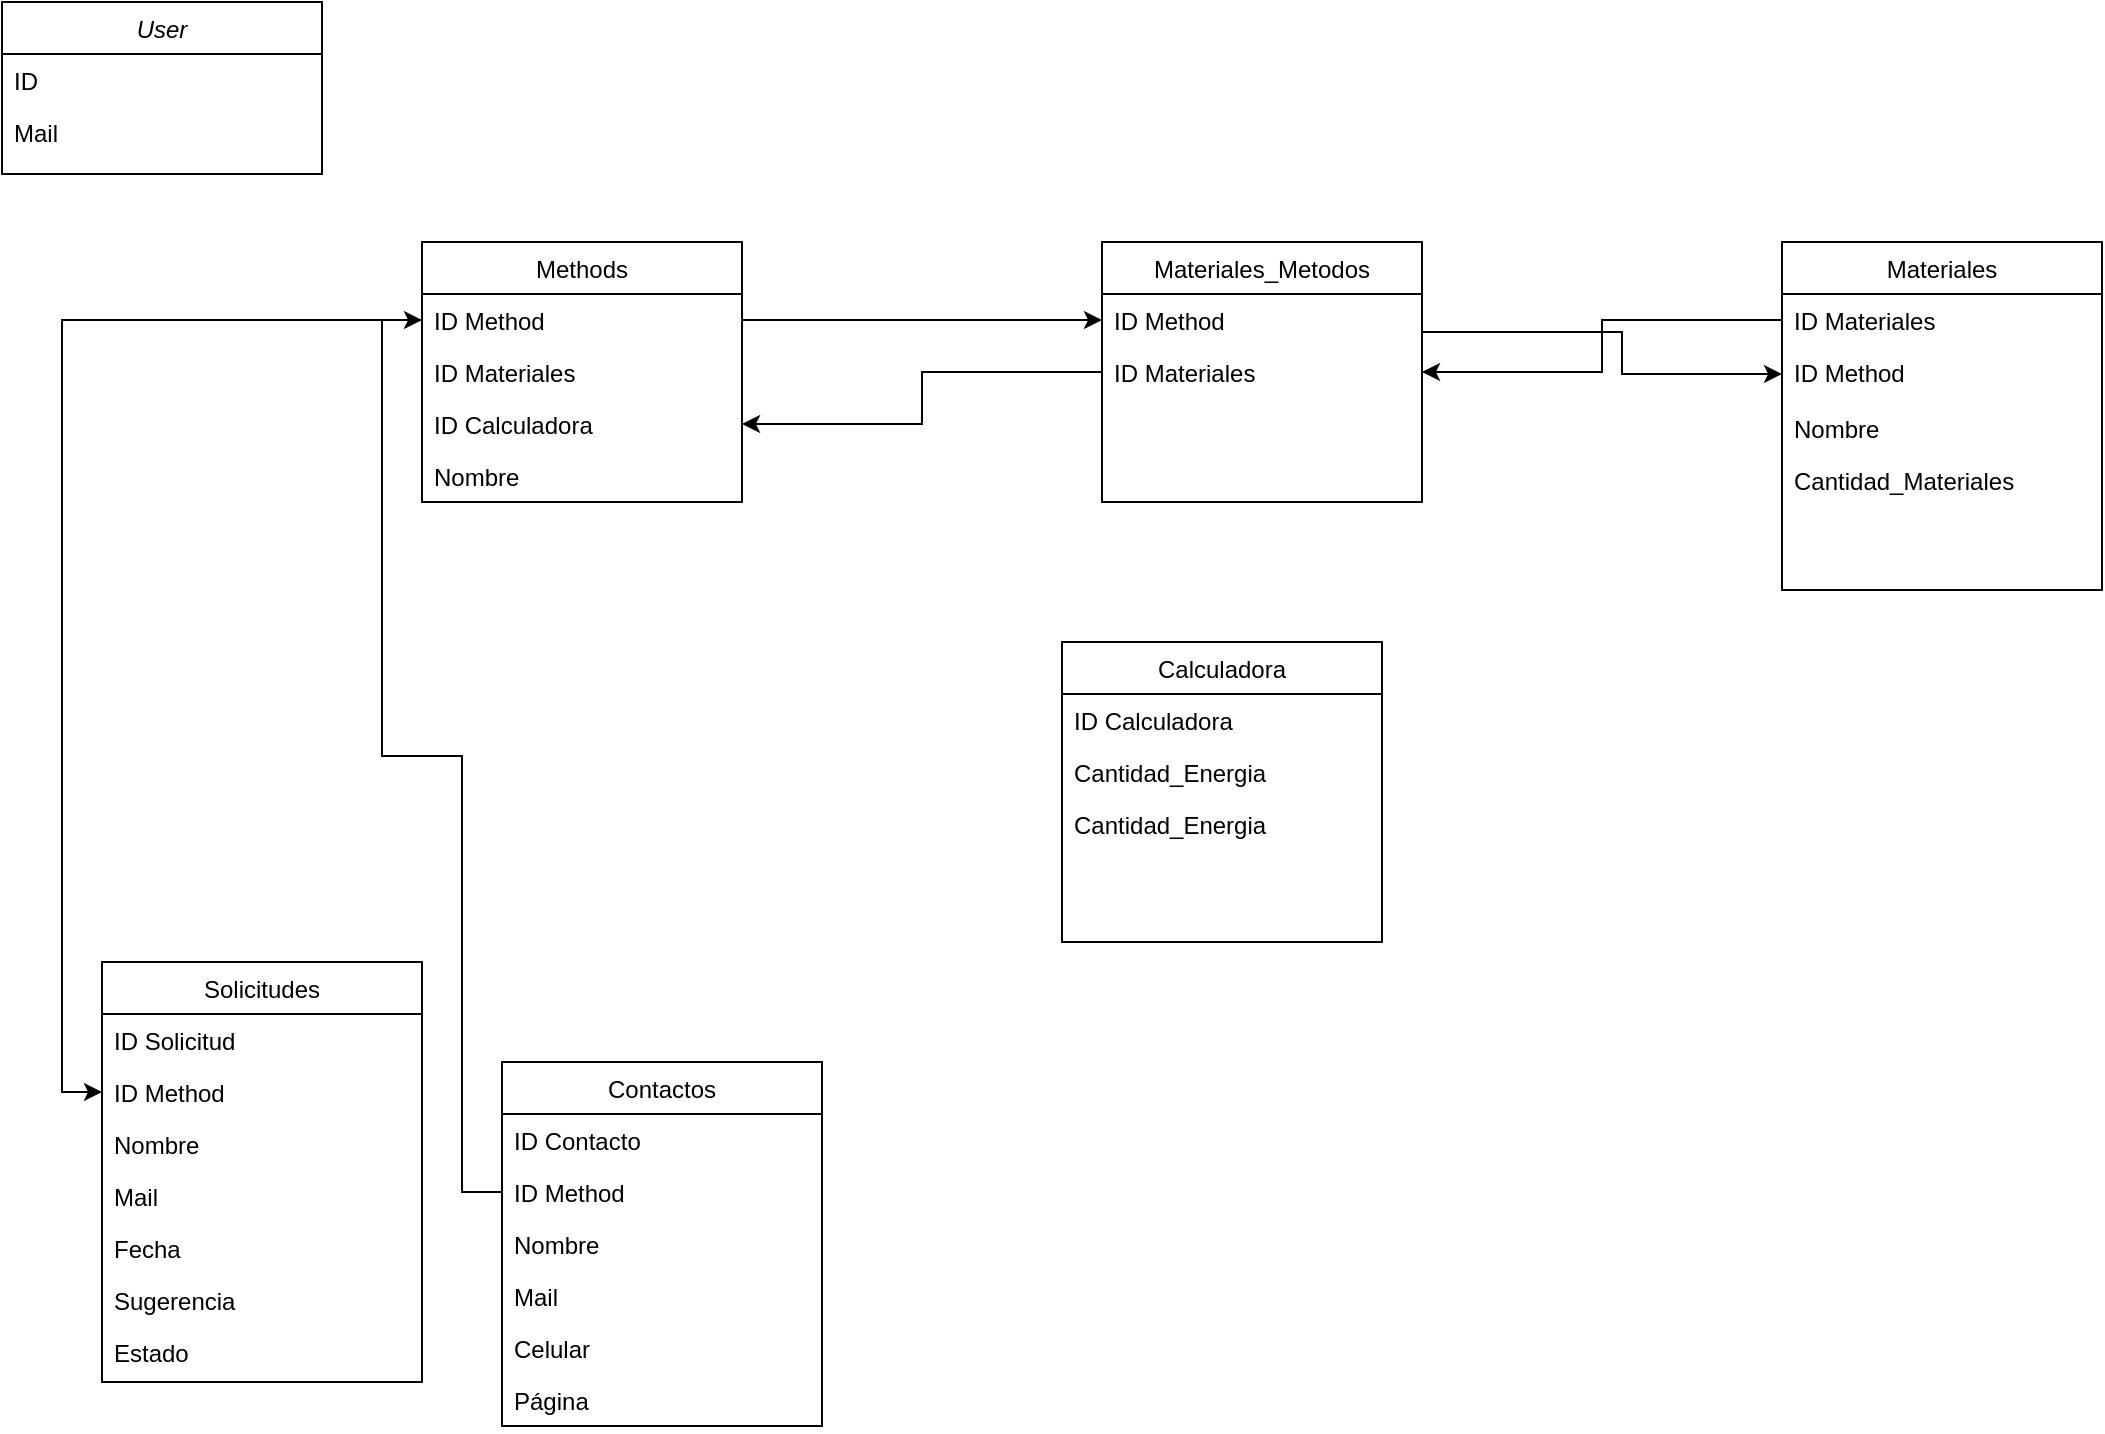 <mxfile>
    <diagram id="C5RBs43oDa-KdzZeNtuy" name="Page-1">
        <mxGraphModel dx="1052" dy="451" grid="1" gridSize="10" guides="1" tooltips="1" connect="1" arrows="1" fold="1" page="1" pageScale="1" pageWidth="827" pageHeight="1169" math="0" shadow="0">
            <root>
                <mxCell id="WIyWlLk6GJQsqaUBKTNV-0"/>
                <mxCell id="WIyWlLk6GJQsqaUBKTNV-1" parent="WIyWlLk6GJQsqaUBKTNV-0"/>
                <mxCell id="zkfFHV4jXpPFQw0GAbJ--0" value="User" style="swimlane;fontStyle=2;align=center;verticalAlign=top;childLayout=stackLayout;horizontal=1;startSize=26;horizontalStack=0;resizeParent=1;resizeLast=0;collapsible=1;marginBottom=0;rounded=0;shadow=0;strokeWidth=1;" parent="WIyWlLk6GJQsqaUBKTNV-1" vertex="1">
                    <mxGeometry x="70" y="40" width="160" height="86" as="geometry">
                        <mxRectangle x="230" y="140" width="160" height="26" as="alternateBounds"/>
                    </mxGeometry>
                </mxCell>
                <mxCell id="zkfFHV4jXpPFQw0GAbJ--1" value="ID" style="text;align=left;verticalAlign=top;spacingLeft=4;spacingRight=4;overflow=hidden;rotatable=0;points=[[0,0.5],[1,0.5]];portConstraint=eastwest;" parent="zkfFHV4jXpPFQw0GAbJ--0" vertex="1">
                    <mxGeometry y="26" width="160" height="26" as="geometry"/>
                </mxCell>
                <mxCell id="zkfFHV4jXpPFQw0GAbJ--2" value="Mail" style="text;align=left;verticalAlign=top;spacingLeft=4;spacingRight=4;overflow=hidden;rotatable=0;points=[[0,0.5],[1,0.5]];portConstraint=eastwest;rounded=0;shadow=0;html=0;" parent="zkfFHV4jXpPFQw0GAbJ--0" vertex="1">
                    <mxGeometry y="52" width="160" height="26" as="geometry"/>
                </mxCell>
                <mxCell id="zkfFHV4jXpPFQw0GAbJ--4" value="" style="line;html=1;strokeWidth=1;align=left;verticalAlign=middle;spacingTop=-1;spacingLeft=3;spacingRight=3;rotatable=0;labelPosition=right;points=[];portConstraint=eastwest;" parent="zkfFHV4jXpPFQw0GAbJ--0" vertex="1">
                    <mxGeometry y="78" width="160" as="geometry"/>
                </mxCell>
                <mxCell id="zkfFHV4jXpPFQw0GAbJ--17" value="Methods" style="swimlane;fontStyle=0;align=center;verticalAlign=top;childLayout=stackLayout;horizontal=1;startSize=26;horizontalStack=0;resizeParent=1;resizeLast=0;collapsible=1;marginBottom=0;rounded=0;shadow=0;strokeWidth=1;" parent="WIyWlLk6GJQsqaUBKTNV-1" vertex="1">
                    <mxGeometry x="280" y="160" width="160" height="130" as="geometry">
                        <mxRectangle x="550" y="140" width="160" height="26" as="alternateBounds"/>
                    </mxGeometry>
                </mxCell>
                <mxCell id="zkfFHV4jXpPFQw0GAbJ--18" value="ID Method" style="text;align=left;verticalAlign=top;spacingLeft=4;spacingRight=4;overflow=hidden;rotatable=0;points=[[0,0.5],[1,0.5]];portConstraint=eastwest;" parent="zkfFHV4jXpPFQw0GAbJ--17" vertex="1">
                    <mxGeometry y="26" width="160" height="26" as="geometry"/>
                </mxCell>
                <mxCell id="0" value="ID Materiales" style="text;align=left;verticalAlign=top;spacingLeft=4;spacingRight=4;overflow=hidden;rotatable=0;points=[[0,0.5],[1,0.5]];portConstraint=eastwest;rounded=0;shadow=0;html=0;" parent="zkfFHV4jXpPFQw0GAbJ--17" vertex="1">
                    <mxGeometry y="52" width="160" height="26" as="geometry"/>
                </mxCell>
                <mxCell id="rjYM9uXnjgcPOWjI6ovy-5" value="ID Calculadora" style="text;align=left;verticalAlign=top;spacingLeft=4;spacingRight=4;overflow=hidden;rotatable=0;points=[[0,0.5],[1,0.5]];portConstraint=eastwest;rounded=0;shadow=0;html=0;" parent="zkfFHV4jXpPFQw0GAbJ--17" vertex="1">
                    <mxGeometry y="78" width="160" height="26" as="geometry"/>
                </mxCell>
                <mxCell id="zkfFHV4jXpPFQw0GAbJ--19" value="Nombre" style="text;align=left;verticalAlign=top;spacingLeft=4;spacingRight=4;overflow=hidden;rotatable=0;points=[[0,0.5],[1,0.5]];portConstraint=eastwest;rounded=0;shadow=0;html=0;" parent="zkfFHV4jXpPFQw0GAbJ--17" vertex="1">
                    <mxGeometry y="104" width="160" height="26" as="geometry"/>
                </mxCell>
                <mxCell id="rjYM9uXnjgcPOWjI6ovy-0" value="Materiales" style="swimlane;fontStyle=0;align=center;verticalAlign=top;childLayout=stackLayout;horizontal=1;startSize=26;horizontalStack=0;resizeParent=1;resizeLast=0;collapsible=1;marginBottom=0;rounded=0;shadow=0;strokeWidth=1;" parent="WIyWlLk6GJQsqaUBKTNV-1" vertex="1">
                    <mxGeometry x="960" y="160" width="160" height="174" as="geometry">
                        <mxRectangle x="550" y="140" width="160" height="26" as="alternateBounds"/>
                    </mxGeometry>
                </mxCell>
                <mxCell id="rjYM9uXnjgcPOWjI6ovy-1" value="ID Materiales" style="text;align=left;verticalAlign=top;spacingLeft=4;spacingRight=4;overflow=hidden;rotatable=0;points=[[0,0.5],[1,0.5]];portConstraint=eastwest;" parent="rjYM9uXnjgcPOWjI6ovy-0" vertex="1">
                    <mxGeometry y="26" width="160" height="26" as="geometry"/>
                </mxCell>
                <mxCell id="rjYM9uXnjgcPOWjI6ovy-4" value="ID Method" style="text;align=left;verticalAlign=top;spacingLeft=4;spacingRight=4;overflow=hidden;rotatable=0;points=[[0,0.5],[1,0.5]];portConstraint=eastwest;rounded=0;shadow=0;html=0;" parent="rjYM9uXnjgcPOWjI6ovy-0" vertex="1">
                    <mxGeometry y="52" width="160" height="28" as="geometry"/>
                </mxCell>
                <mxCell id="rjYM9uXnjgcPOWjI6ovy-2" value="Nombre" style="text;align=left;verticalAlign=top;spacingLeft=4;spacingRight=4;overflow=hidden;rotatable=0;points=[[0,0.5],[1,0.5]];portConstraint=eastwest;rounded=0;shadow=0;html=0;" parent="rjYM9uXnjgcPOWjI6ovy-0" vertex="1">
                    <mxGeometry y="80" width="160" height="26" as="geometry"/>
                </mxCell>
                <mxCell id="rjYM9uXnjgcPOWjI6ovy-3" value="Cantidad_Materiales" style="text;align=left;verticalAlign=top;spacingLeft=4;spacingRight=4;overflow=hidden;rotatable=0;points=[[0,0.5],[1,0.5]];portConstraint=eastwest;rounded=0;shadow=0;html=0;" parent="rjYM9uXnjgcPOWjI6ovy-0" vertex="1">
                    <mxGeometry y="106" width="160" height="32" as="geometry"/>
                </mxCell>
                <mxCell id="rjYM9uXnjgcPOWjI6ovy-8" value="Materiales_Metodos" style="swimlane;fontStyle=0;align=center;verticalAlign=top;childLayout=stackLayout;horizontal=1;startSize=26;horizontalStack=0;resizeParent=1;resizeLast=0;collapsible=1;marginBottom=0;rounded=0;shadow=0;strokeWidth=1;" parent="WIyWlLk6GJQsqaUBKTNV-1" vertex="1">
                    <mxGeometry x="620" y="160" width="160" height="130" as="geometry">
                        <mxRectangle x="550" y="140" width="160" height="26" as="alternateBounds"/>
                    </mxGeometry>
                </mxCell>
                <mxCell id="rjYM9uXnjgcPOWjI6ovy-11" value="ID Method" style="text;align=left;verticalAlign=top;spacingLeft=4;spacingRight=4;overflow=hidden;rotatable=0;points=[[0,0.5],[1,0.5]];portConstraint=eastwest;rounded=0;shadow=0;html=0;" parent="rjYM9uXnjgcPOWjI6ovy-8" vertex="1">
                    <mxGeometry y="26" width="160" height="26" as="geometry"/>
                </mxCell>
                <mxCell id="rjYM9uXnjgcPOWjI6ovy-12" value="ID Materiales" style="text;align=left;verticalAlign=top;spacingLeft=4;spacingRight=4;overflow=hidden;rotatable=0;points=[[0,0.5],[1,0.5]];portConstraint=eastwest;rounded=0;shadow=0;html=0;" parent="rjYM9uXnjgcPOWjI6ovy-8" vertex="1">
                    <mxGeometry y="52" width="160" height="26" as="geometry"/>
                </mxCell>
                <mxCell id="rjYM9uXnjgcPOWjI6ovy-15" value="Calculadora" style="swimlane;fontStyle=0;align=center;verticalAlign=top;childLayout=stackLayout;horizontal=1;startSize=26;horizontalStack=0;resizeParent=1;resizeLast=0;collapsible=1;marginBottom=0;rounded=0;shadow=0;strokeWidth=1;" parent="WIyWlLk6GJQsqaUBKTNV-1" vertex="1">
                    <mxGeometry x="600" y="360" width="160" height="150" as="geometry">
                        <mxRectangle x="550" y="140" width="160" height="26" as="alternateBounds"/>
                    </mxGeometry>
                </mxCell>
                <mxCell id="rjYM9uXnjgcPOWjI6ovy-16" value="ID Calculadora" style="text;align=left;verticalAlign=top;spacingLeft=4;spacingRight=4;overflow=hidden;rotatable=0;points=[[0,0.5],[1,0.5]];portConstraint=eastwest;" parent="rjYM9uXnjgcPOWjI6ovy-15" vertex="1">
                    <mxGeometry y="26" width="160" height="26" as="geometry"/>
                </mxCell>
                <mxCell id="rjYM9uXnjgcPOWjI6ovy-49" value="Cantidad_Energia" style="text;align=left;verticalAlign=top;spacingLeft=4;spacingRight=4;overflow=hidden;rotatable=0;points=[[0,0.5],[1,0.5]];portConstraint=eastwest;" parent="rjYM9uXnjgcPOWjI6ovy-15" vertex="1">
                    <mxGeometry y="52" width="160" height="26" as="geometry"/>
                </mxCell>
                <mxCell id="1" value="Cantidad_Energia" style="text;align=left;verticalAlign=top;spacingLeft=4;spacingRight=4;overflow=hidden;rotatable=0;points=[[0,0.5],[1,0.5]];portConstraint=eastwest;" vertex="1" parent="rjYM9uXnjgcPOWjI6ovy-15">
                    <mxGeometry y="78" width="160" height="26" as="geometry"/>
                </mxCell>
                <mxCell id="rjYM9uXnjgcPOWjI6ovy-19" style="edgeStyle=orthogonalEdgeStyle;rounded=0;orthogonalLoop=1;jettySize=auto;html=1;entryX=0;entryY=0.5;entryDx=0;entryDy=0;" parent="WIyWlLk6GJQsqaUBKTNV-1" source="zkfFHV4jXpPFQw0GAbJ--18" target="rjYM9uXnjgcPOWjI6ovy-11" edge="1">
                    <mxGeometry relative="1" as="geometry"/>
                </mxCell>
                <mxCell id="rjYM9uXnjgcPOWjI6ovy-20" style="edgeStyle=orthogonalEdgeStyle;rounded=0;orthogonalLoop=1;jettySize=auto;html=1;entryX=0;entryY=0.5;entryDx=0;entryDy=0;" parent="WIyWlLk6GJQsqaUBKTNV-1" source="rjYM9uXnjgcPOWjI6ovy-11" target="rjYM9uXnjgcPOWjI6ovy-4" edge="1">
                    <mxGeometry relative="1" as="geometry">
                        <mxPoint x="790" y="180" as="targetPoint"/>
                        <Array as="points">
                            <mxPoint x="880" y="205"/>
                        </Array>
                    </mxGeometry>
                </mxCell>
                <mxCell id="rjYM9uXnjgcPOWjI6ovy-21" style="edgeStyle=orthogonalEdgeStyle;rounded=0;orthogonalLoop=1;jettySize=auto;html=1;entryX=1;entryY=0.5;entryDx=0;entryDy=0;" parent="WIyWlLk6GJQsqaUBKTNV-1" source="rjYM9uXnjgcPOWjI6ovy-1" target="rjYM9uXnjgcPOWjI6ovy-12" edge="1">
                    <mxGeometry relative="1" as="geometry"/>
                </mxCell>
                <mxCell id="rjYM9uXnjgcPOWjI6ovy-23" value="Contactos" style="swimlane;fontStyle=0;align=center;verticalAlign=top;childLayout=stackLayout;horizontal=1;startSize=26;horizontalStack=0;resizeParent=1;resizeLast=0;collapsible=1;marginBottom=0;rounded=0;shadow=0;strokeWidth=1;" parent="WIyWlLk6GJQsqaUBKTNV-1" vertex="1">
                    <mxGeometry x="320" y="570" width="160" height="182" as="geometry">
                        <mxRectangle x="550" y="140" width="160" height="26" as="alternateBounds"/>
                    </mxGeometry>
                </mxCell>
                <mxCell id="rjYM9uXnjgcPOWjI6ovy-24" value="ID Contacto" style="text;align=left;verticalAlign=top;spacingLeft=4;spacingRight=4;overflow=hidden;rotatable=0;points=[[0,0.5],[1,0.5]];portConstraint=eastwest;" parent="rjYM9uXnjgcPOWjI6ovy-23" vertex="1">
                    <mxGeometry y="26" width="160" height="26" as="geometry"/>
                </mxCell>
                <mxCell id="rjYM9uXnjgcPOWjI6ovy-46" value="ID Method" style="text;align=left;verticalAlign=top;spacingLeft=4;spacingRight=4;overflow=hidden;rotatable=0;points=[[0,0.5],[1,0.5]];portConstraint=eastwest;" parent="rjYM9uXnjgcPOWjI6ovy-23" vertex="1">
                    <mxGeometry y="52" width="160" height="26" as="geometry"/>
                </mxCell>
                <mxCell id="rjYM9uXnjgcPOWjI6ovy-25" value="Nombre" style="text;align=left;verticalAlign=top;spacingLeft=4;spacingRight=4;overflow=hidden;rotatable=0;points=[[0,0.5],[1,0.5]];portConstraint=eastwest;" parent="rjYM9uXnjgcPOWjI6ovy-23" vertex="1">
                    <mxGeometry y="78" width="160" height="26" as="geometry"/>
                </mxCell>
                <mxCell id="rjYM9uXnjgcPOWjI6ovy-43" value="Mail" style="text;align=left;verticalAlign=top;spacingLeft=4;spacingRight=4;overflow=hidden;rotatable=0;points=[[0,0.5],[1,0.5]];portConstraint=eastwest;" parent="rjYM9uXnjgcPOWjI6ovy-23" vertex="1">
                    <mxGeometry y="104" width="160" height="26" as="geometry"/>
                </mxCell>
                <mxCell id="rjYM9uXnjgcPOWjI6ovy-44" value="Celular" style="text;align=left;verticalAlign=top;spacingLeft=4;spacingRight=4;overflow=hidden;rotatable=0;points=[[0,0.5],[1,0.5]];portConstraint=eastwest;" parent="rjYM9uXnjgcPOWjI6ovy-23" vertex="1">
                    <mxGeometry y="130" width="160" height="26" as="geometry"/>
                </mxCell>
                <mxCell id="rjYM9uXnjgcPOWjI6ovy-45" value="Página" style="text;align=left;verticalAlign=top;spacingLeft=4;spacingRight=4;overflow=hidden;rotatable=0;points=[[0,0.5],[1,0.5]];portConstraint=eastwest;" parent="rjYM9uXnjgcPOWjI6ovy-23" vertex="1">
                    <mxGeometry y="156" width="160" height="26" as="geometry"/>
                </mxCell>
                <mxCell id="rjYM9uXnjgcPOWjI6ovy-26" value="Solicitudes" style="swimlane;fontStyle=0;align=center;verticalAlign=top;childLayout=stackLayout;horizontal=1;startSize=26;horizontalStack=0;resizeParent=1;resizeLast=0;collapsible=1;marginBottom=0;rounded=0;shadow=0;strokeWidth=1;" parent="WIyWlLk6GJQsqaUBKTNV-1" vertex="1">
                    <mxGeometry x="120" y="520" width="160" height="210" as="geometry">
                        <mxRectangle x="550" y="140" width="160" height="26" as="alternateBounds"/>
                    </mxGeometry>
                </mxCell>
                <mxCell id="rjYM9uXnjgcPOWjI6ovy-27" value="ID Solicitud" style="text;align=left;verticalAlign=top;spacingLeft=4;spacingRight=4;overflow=hidden;rotatable=0;points=[[0,0.5],[1,0.5]];portConstraint=eastwest;" parent="rjYM9uXnjgcPOWjI6ovy-26" vertex="1">
                    <mxGeometry y="26" width="160" height="26" as="geometry"/>
                </mxCell>
                <mxCell id="rjYM9uXnjgcPOWjI6ovy-38" value="ID Method" style="text;align=left;verticalAlign=top;spacingLeft=4;spacingRight=4;overflow=hidden;rotatable=0;points=[[0,0.5],[1,0.5]];portConstraint=eastwest;" parent="rjYM9uXnjgcPOWjI6ovy-26" vertex="1">
                    <mxGeometry y="52" width="160" height="26" as="geometry"/>
                </mxCell>
                <mxCell id="rjYM9uXnjgcPOWjI6ovy-33" value="Nombre" style="text;align=left;verticalAlign=top;spacingLeft=4;spacingRight=4;overflow=hidden;rotatable=0;points=[[0,0.5],[1,0.5]];portConstraint=eastwest;" parent="rjYM9uXnjgcPOWjI6ovy-26" vertex="1">
                    <mxGeometry y="78" width="160" height="26" as="geometry"/>
                </mxCell>
                <mxCell id="rjYM9uXnjgcPOWjI6ovy-36" value="Mail" style="text;align=left;verticalAlign=top;spacingLeft=4;spacingRight=4;overflow=hidden;rotatable=0;points=[[0,0.5],[1,0.5]];portConstraint=eastwest;" parent="rjYM9uXnjgcPOWjI6ovy-26" vertex="1">
                    <mxGeometry y="104" width="160" height="26" as="geometry"/>
                </mxCell>
                <mxCell id="rjYM9uXnjgcPOWjI6ovy-37" value="Fecha" style="text;align=left;verticalAlign=top;spacingLeft=4;spacingRight=4;overflow=hidden;rotatable=0;points=[[0,0.5],[1,0.5]];portConstraint=eastwest;" parent="rjYM9uXnjgcPOWjI6ovy-26" vertex="1">
                    <mxGeometry y="130" width="160" height="26" as="geometry"/>
                </mxCell>
                <mxCell id="rjYM9uXnjgcPOWjI6ovy-39" value="Sugerencia" style="text;align=left;verticalAlign=top;spacingLeft=4;spacingRight=4;overflow=hidden;rotatable=0;points=[[0,0.5],[1,0.5]];portConstraint=eastwest;" parent="rjYM9uXnjgcPOWjI6ovy-26" vertex="1">
                    <mxGeometry y="156" width="160" height="26" as="geometry"/>
                </mxCell>
                <mxCell id="rjYM9uXnjgcPOWjI6ovy-28" value="Estado" style="text;align=left;verticalAlign=top;spacingLeft=4;spacingRight=4;overflow=hidden;rotatable=0;points=[[0,0.5],[1,0.5]];portConstraint=eastwest;" parent="rjYM9uXnjgcPOWjI6ovy-26" vertex="1">
                    <mxGeometry y="182" width="160" height="26" as="geometry"/>
                </mxCell>
                <mxCell id="rjYM9uXnjgcPOWjI6ovy-41" style="edgeStyle=orthogonalEdgeStyle;rounded=0;orthogonalLoop=1;jettySize=auto;html=1;entryX=0;entryY=0.5;entryDx=0;entryDy=0;" parent="WIyWlLk6GJQsqaUBKTNV-1" source="zkfFHV4jXpPFQw0GAbJ--18" target="rjYM9uXnjgcPOWjI6ovy-38" edge="1">
                    <mxGeometry relative="1" as="geometry"/>
                </mxCell>
                <mxCell id="rjYM9uXnjgcPOWjI6ovy-42" style="edgeStyle=orthogonalEdgeStyle;rounded=0;orthogonalLoop=1;jettySize=auto;html=1;entryX=1;entryY=0.5;entryDx=0;entryDy=0;" parent="WIyWlLk6GJQsqaUBKTNV-1" source="rjYM9uXnjgcPOWjI6ovy-12" target="rjYM9uXnjgcPOWjI6ovy-5" edge="1">
                    <mxGeometry relative="1" as="geometry"/>
                </mxCell>
                <mxCell id="rjYM9uXnjgcPOWjI6ovy-48" style="edgeStyle=orthogonalEdgeStyle;rounded=0;orthogonalLoop=1;jettySize=auto;html=1;entryX=0;entryY=0.5;entryDx=0;entryDy=0;" parent="WIyWlLk6GJQsqaUBKTNV-1" source="rjYM9uXnjgcPOWjI6ovy-46" target="zkfFHV4jXpPFQw0GAbJ--18" edge="1">
                    <mxGeometry relative="1" as="geometry">
                        <mxPoint x="200" y="270" as="targetPoint"/>
                        <Array as="points">
                            <mxPoint x="300" y="635"/>
                            <mxPoint x="300" y="417"/>
                            <mxPoint x="260" y="417"/>
                            <mxPoint x="260" y="199"/>
                        </Array>
                    </mxGeometry>
                </mxCell>
            </root>
        </mxGraphModel>
    </diagram>
</mxfile>